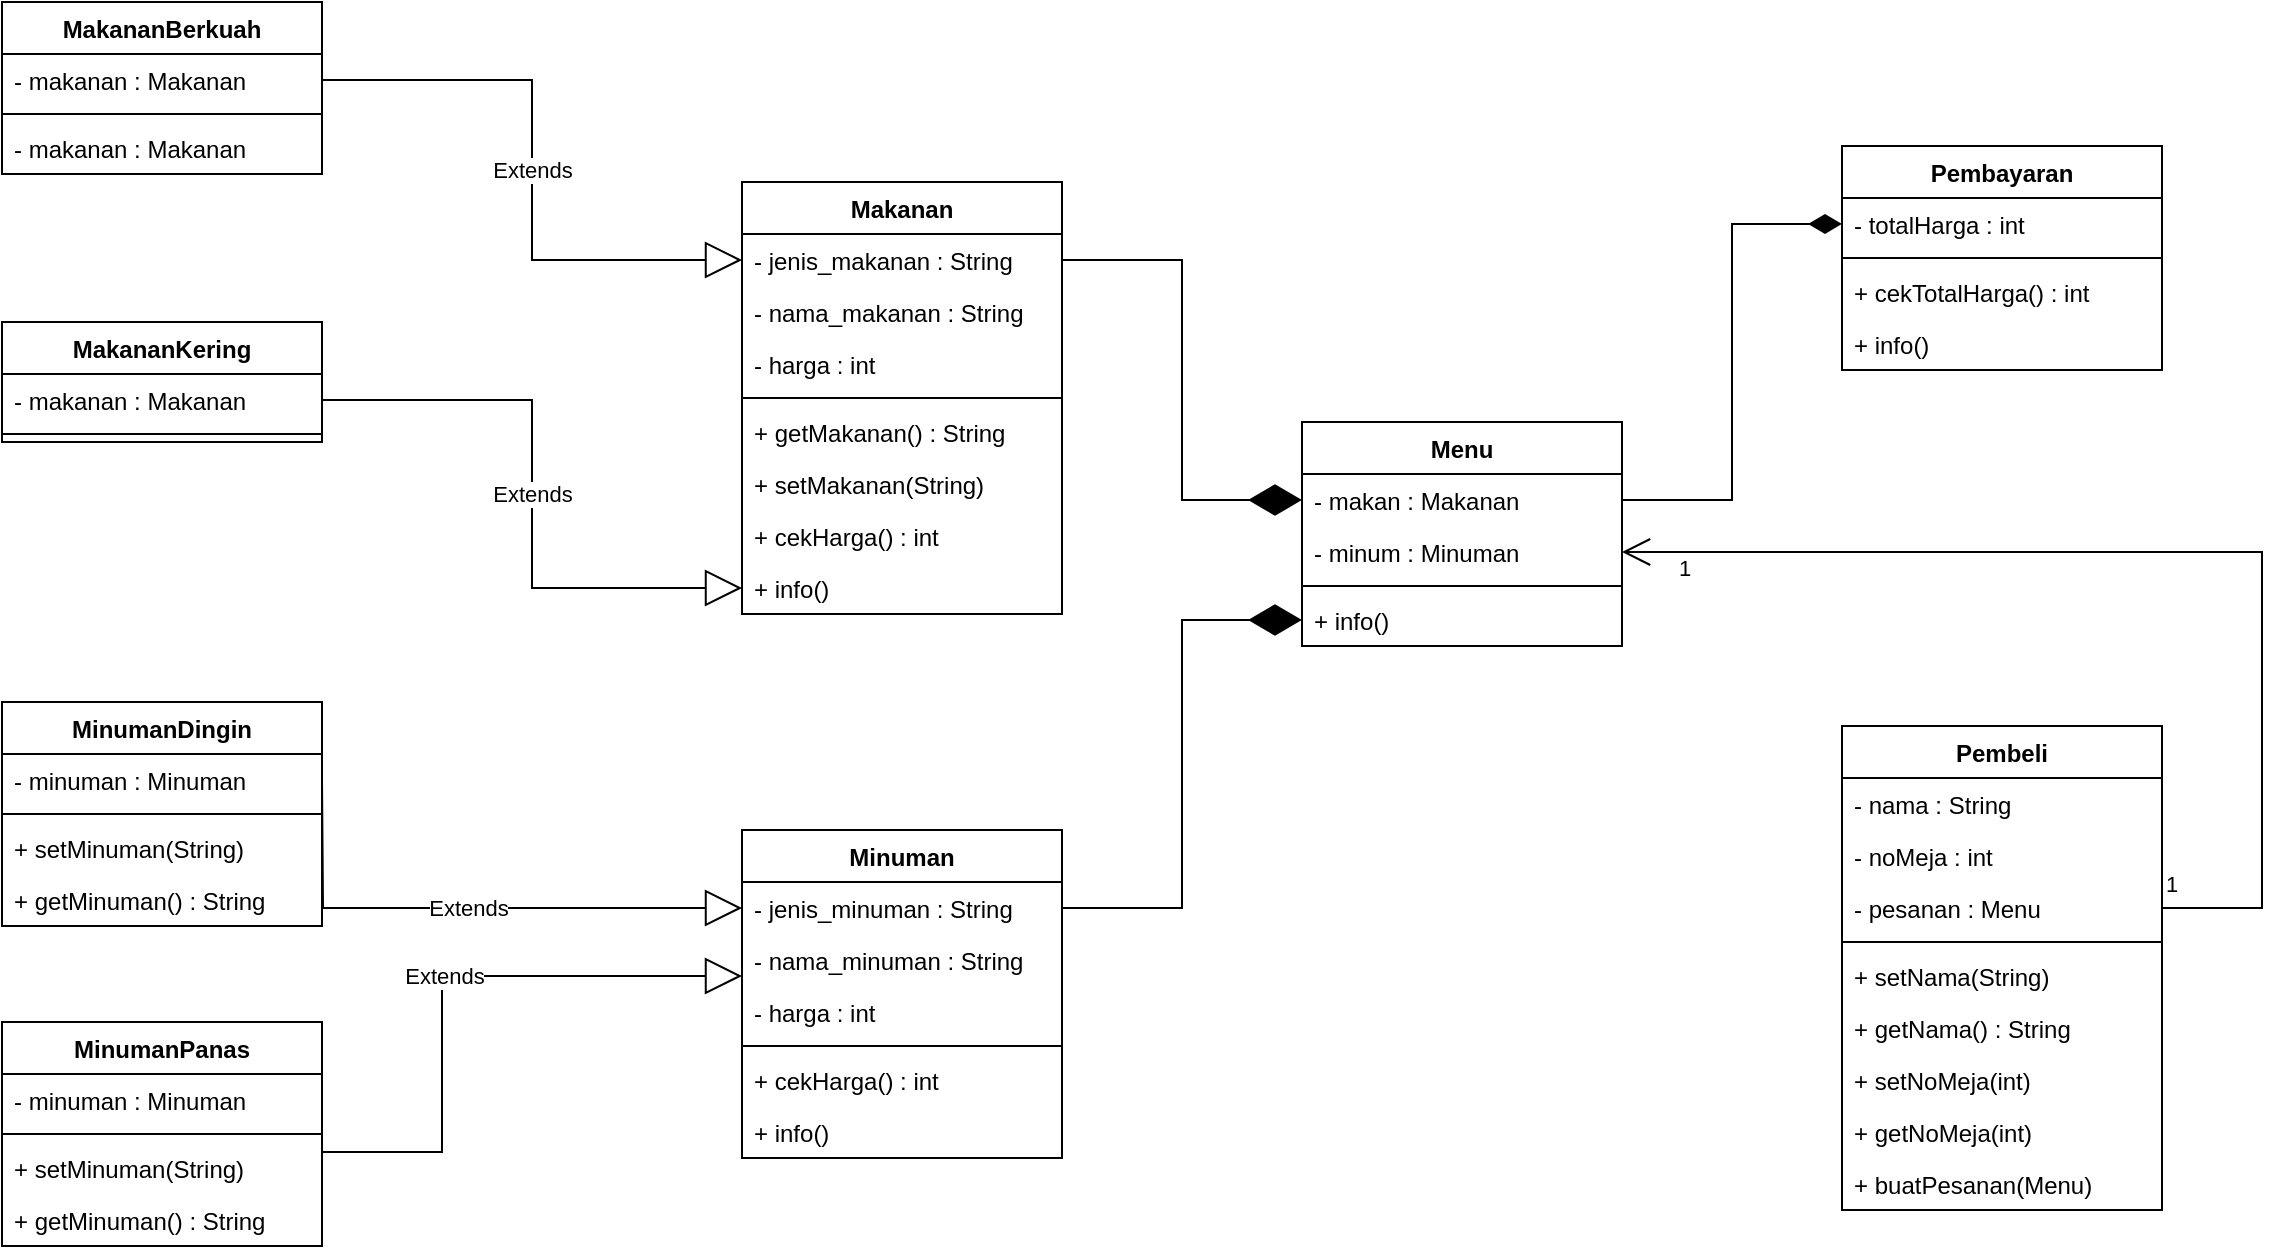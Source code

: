 <mxfile version="15.4.0" type="device" pages="3"><diagram id="_71AlFJlKRP4lIIAB3co" name="Class Diagram"><mxGraphModel dx="1022" dy="537" grid="0" gridSize="10" guides="1" tooltips="1" connect="1" arrows="1" fold="1" page="1" pageScale="1" pageWidth="850" pageHeight="1100" math="0" shadow="0"><root><mxCell id="0"/><mxCell id="1" parent="0"/><mxCell id="upsIYbAwjkDdj1vfOktV-1" value="Makanan" style="swimlane;fontStyle=1;align=center;verticalAlign=top;childLayout=stackLayout;horizontal=1;startSize=26;horizontalStack=0;resizeParent=1;resizeParentMax=0;resizeLast=0;collapsible=1;marginBottom=0;" parent="1" vertex="1"><mxGeometry x="510" y="140" width="160" height="216" as="geometry"/></mxCell><mxCell id="upsIYbAwjkDdj1vfOktV-2" value="- jenis_makanan : String" style="text;strokeColor=none;fillColor=none;align=left;verticalAlign=top;spacingLeft=4;spacingRight=4;overflow=hidden;rotatable=0;points=[[0,0.5],[1,0.5]];portConstraint=eastwest;" parent="upsIYbAwjkDdj1vfOktV-1" vertex="1"><mxGeometry y="26" width="160" height="26" as="geometry"/></mxCell><mxCell id="aRaF1qBREAH3VKhz3Lcp-6" value="- nama_makanan : String" style="text;strokeColor=none;fillColor=none;align=left;verticalAlign=top;spacingLeft=4;spacingRight=4;overflow=hidden;rotatable=0;points=[[0,0.5],[1,0.5]];portConstraint=eastwest;" parent="upsIYbAwjkDdj1vfOktV-1" vertex="1"><mxGeometry y="52" width="160" height="26" as="geometry"/></mxCell><mxCell id="aRaF1qBREAH3VKhz3Lcp-1" value="- harga : int" style="text;strokeColor=none;fillColor=none;align=left;verticalAlign=top;spacingLeft=4;spacingRight=4;overflow=hidden;rotatable=0;points=[[0,0.5],[1,0.5]];portConstraint=eastwest;" parent="upsIYbAwjkDdj1vfOktV-1" vertex="1"><mxGeometry y="78" width="160" height="26" as="geometry"/></mxCell><mxCell id="upsIYbAwjkDdj1vfOktV-3" value="" style="line;strokeWidth=1;fillColor=none;align=left;verticalAlign=middle;spacingTop=-1;spacingLeft=3;spacingRight=3;rotatable=0;labelPosition=right;points=[];portConstraint=eastwest;" parent="upsIYbAwjkDdj1vfOktV-1" vertex="1"><mxGeometry y="104" width="160" height="8" as="geometry"/></mxCell><mxCell id="G-_DrGCWCxwQudhyolMV-7" value="+ getMakanan() : String" style="text;strokeColor=none;fillColor=none;align=left;verticalAlign=top;spacingLeft=4;spacingRight=4;overflow=hidden;rotatable=0;points=[[0,0.5],[1,0.5]];portConstraint=eastwest;" parent="upsIYbAwjkDdj1vfOktV-1" vertex="1"><mxGeometry y="112" width="160" height="26" as="geometry"/></mxCell><mxCell id="G-_DrGCWCxwQudhyolMV-8" value="+ setMakanan(String) " style="text;strokeColor=none;fillColor=none;align=left;verticalAlign=top;spacingLeft=4;spacingRight=4;overflow=hidden;rotatable=0;points=[[0,0.5],[1,0.5]];portConstraint=eastwest;" parent="upsIYbAwjkDdj1vfOktV-1" vertex="1"><mxGeometry y="138" width="160" height="26" as="geometry"/></mxCell><mxCell id="aRaF1qBREAH3VKhz3Lcp-2" value="+ cekHarga() : int " style="text;strokeColor=none;fillColor=none;align=left;verticalAlign=top;spacingLeft=4;spacingRight=4;overflow=hidden;rotatable=0;points=[[0,0.5],[1,0.5]];portConstraint=eastwest;" parent="upsIYbAwjkDdj1vfOktV-1" vertex="1"><mxGeometry y="164" width="160" height="26" as="geometry"/></mxCell><mxCell id="upsIYbAwjkDdj1vfOktV-43" value="+ info()" style="text;strokeColor=none;fillColor=none;align=left;verticalAlign=top;spacingLeft=4;spacingRight=4;overflow=hidden;rotatable=0;points=[[0,0.5],[1,0.5]];portConstraint=eastwest;" parent="upsIYbAwjkDdj1vfOktV-1" vertex="1"><mxGeometry y="190" width="160" height="26" as="geometry"/></mxCell><mxCell id="upsIYbAwjkDdj1vfOktV-5" value="Minuman" style="swimlane;fontStyle=1;align=center;verticalAlign=top;childLayout=stackLayout;horizontal=1;startSize=26;horizontalStack=0;resizeParent=1;resizeParentMax=0;resizeLast=0;collapsible=1;marginBottom=0;" parent="1" vertex="1"><mxGeometry x="510" y="464" width="160" height="164" as="geometry"/></mxCell><mxCell id="upsIYbAwjkDdj1vfOktV-6" value="- jenis_minuman : String" style="text;strokeColor=none;fillColor=none;align=left;verticalAlign=top;spacingLeft=4;spacingRight=4;overflow=hidden;rotatable=0;points=[[0,0.5],[1,0.5]];portConstraint=eastwest;" parent="upsIYbAwjkDdj1vfOktV-5" vertex="1"><mxGeometry y="26" width="160" height="26" as="geometry"/></mxCell><mxCell id="aRaF1qBREAH3VKhz3Lcp-5" value="- nama_minuman : String" style="text;strokeColor=none;fillColor=none;align=left;verticalAlign=top;spacingLeft=4;spacingRight=4;overflow=hidden;rotatable=0;points=[[0,0.5],[1,0.5]];portConstraint=eastwest;" parent="upsIYbAwjkDdj1vfOktV-5" vertex="1"><mxGeometry y="52" width="160" height="26" as="geometry"/></mxCell><mxCell id="aRaF1qBREAH3VKhz3Lcp-3" value="- harga : int" style="text;strokeColor=none;fillColor=none;align=left;verticalAlign=top;spacingLeft=4;spacingRight=4;overflow=hidden;rotatable=0;points=[[0,0.5],[1,0.5]];portConstraint=eastwest;" parent="upsIYbAwjkDdj1vfOktV-5" vertex="1"><mxGeometry y="78" width="160" height="26" as="geometry"/></mxCell><mxCell id="upsIYbAwjkDdj1vfOktV-7" value="" style="line;strokeWidth=1;fillColor=none;align=left;verticalAlign=middle;spacingTop=-1;spacingLeft=3;spacingRight=3;rotatable=0;labelPosition=right;points=[];portConstraint=eastwest;" parent="upsIYbAwjkDdj1vfOktV-5" vertex="1"><mxGeometry y="104" width="160" height="8" as="geometry"/></mxCell><mxCell id="aRaF1qBREAH3VKhz3Lcp-4" value="+ cekHarga() : int " style="text;strokeColor=none;fillColor=none;align=left;verticalAlign=top;spacingLeft=4;spacingRight=4;overflow=hidden;rotatable=0;points=[[0,0.5],[1,0.5]];portConstraint=eastwest;" parent="upsIYbAwjkDdj1vfOktV-5" vertex="1"><mxGeometry y="112" width="160" height="26" as="geometry"/></mxCell><mxCell id="upsIYbAwjkDdj1vfOktV-44" value="+ info()" style="text;strokeColor=none;fillColor=none;align=left;verticalAlign=top;spacingLeft=4;spacingRight=4;overflow=hidden;rotatable=0;points=[[0,0.5],[1,0.5]];portConstraint=eastwest;" parent="upsIYbAwjkDdj1vfOktV-5" vertex="1"><mxGeometry y="138" width="160" height="26" as="geometry"/></mxCell><mxCell id="upsIYbAwjkDdj1vfOktV-9" value="Menu" style="swimlane;fontStyle=1;align=center;verticalAlign=top;childLayout=stackLayout;horizontal=1;startSize=26;horizontalStack=0;resizeParent=1;resizeParentMax=0;resizeLast=0;collapsible=1;marginBottom=0;" parent="1" vertex="1"><mxGeometry x="790" y="260" width="160" height="112" as="geometry"/></mxCell><mxCell id="upsIYbAwjkDdj1vfOktV-10" value="- makan : Makanan" style="text;strokeColor=none;fillColor=none;align=left;verticalAlign=top;spacingLeft=4;spacingRight=4;overflow=hidden;rotatable=0;points=[[0,0.5],[1,0.5]];portConstraint=eastwest;" parent="upsIYbAwjkDdj1vfOktV-9" vertex="1"><mxGeometry y="26" width="160" height="26" as="geometry"/></mxCell><mxCell id="upsIYbAwjkDdj1vfOktV-39" value="- minum : Minuman" style="text;strokeColor=none;fillColor=none;align=left;verticalAlign=top;spacingLeft=4;spacingRight=4;overflow=hidden;rotatable=0;points=[[0,0.5],[1,0.5]];portConstraint=eastwest;" parent="upsIYbAwjkDdj1vfOktV-9" vertex="1"><mxGeometry y="52" width="160" height="26" as="geometry"/></mxCell><mxCell id="upsIYbAwjkDdj1vfOktV-11" value="" style="line;strokeWidth=1;fillColor=none;align=left;verticalAlign=middle;spacingTop=-1;spacingLeft=3;spacingRight=3;rotatable=0;labelPosition=right;points=[];portConstraint=eastwest;" parent="upsIYbAwjkDdj1vfOktV-9" vertex="1"><mxGeometry y="78" width="160" height="8" as="geometry"/></mxCell><mxCell id="upsIYbAwjkDdj1vfOktV-12" value="+ info()" style="text;strokeColor=none;fillColor=none;align=left;verticalAlign=top;spacingLeft=4;spacingRight=4;overflow=hidden;rotatable=0;points=[[0,0.5],[1,0.5]];portConstraint=eastwest;" parent="upsIYbAwjkDdj1vfOktV-9" vertex="1"><mxGeometry y="86" width="160" height="26" as="geometry"/></mxCell><mxCell id="upsIYbAwjkDdj1vfOktV-13" value="MakananBerkuah" style="swimlane;fontStyle=1;align=center;verticalAlign=top;childLayout=stackLayout;horizontal=1;startSize=26;horizontalStack=0;resizeParent=1;resizeParentMax=0;resizeLast=0;collapsible=1;marginBottom=0;" parent="1" vertex="1"><mxGeometry x="140" y="50" width="160" height="86" as="geometry"/></mxCell><mxCell id="upsIYbAwjkDdj1vfOktV-14" value="- makanan : Makanan" style="text;strokeColor=none;fillColor=none;align=left;verticalAlign=top;spacingLeft=4;spacingRight=4;overflow=hidden;rotatable=0;points=[[0,0.5],[1,0.5]];portConstraint=eastwest;" parent="upsIYbAwjkDdj1vfOktV-13" vertex="1"><mxGeometry y="26" width="160" height="26" as="geometry"/></mxCell><mxCell id="upsIYbAwjkDdj1vfOktV-15" value="" style="line;strokeWidth=1;fillColor=none;align=left;verticalAlign=middle;spacingTop=-1;spacingLeft=3;spacingRight=3;rotatable=0;labelPosition=right;points=[];portConstraint=eastwest;" parent="upsIYbAwjkDdj1vfOktV-13" vertex="1"><mxGeometry y="52" width="160" height="8" as="geometry"/></mxCell><mxCell id="IVJqr6vdtJVQ4zT-HYe9-1" value="- makanan : Makanan" style="text;strokeColor=none;fillColor=none;align=left;verticalAlign=top;spacingLeft=4;spacingRight=4;overflow=hidden;rotatable=0;points=[[0,0.5],[1,0.5]];portConstraint=eastwest;" parent="upsIYbAwjkDdj1vfOktV-13" vertex="1"><mxGeometry y="60" width="160" height="26" as="geometry"/></mxCell><mxCell id="upsIYbAwjkDdj1vfOktV-21" value="MakananKering" style="swimlane;fontStyle=1;align=center;verticalAlign=top;childLayout=stackLayout;horizontal=1;startSize=26;horizontalStack=0;resizeParent=1;resizeParentMax=0;resizeLast=0;collapsible=1;marginBottom=0;" parent="1" vertex="1"><mxGeometry x="140" y="210" width="160" height="60" as="geometry"/></mxCell><mxCell id="upsIYbAwjkDdj1vfOktV-22" value="- makanan : Makanan" style="text;strokeColor=none;fillColor=none;align=left;verticalAlign=top;spacingLeft=4;spacingRight=4;overflow=hidden;rotatable=0;points=[[0,0.5],[1,0.5]];portConstraint=eastwest;" parent="upsIYbAwjkDdj1vfOktV-21" vertex="1"><mxGeometry y="26" width="160" height="26" as="geometry"/></mxCell><mxCell id="upsIYbAwjkDdj1vfOktV-23" value="" style="line;strokeWidth=1;fillColor=none;align=left;verticalAlign=middle;spacingTop=-1;spacingLeft=3;spacingRight=3;rotatable=0;labelPosition=right;points=[];portConstraint=eastwest;" parent="upsIYbAwjkDdj1vfOktV-21" vertex="1"><mxGeometry y="52" width="160" height="8" as="geometry"/></mxCell><mxCell id="upsIYbAwjkDdj1vfOktV-25" value="MinumanDingin" style="swimlane;fontStyle=1;align=center;verticalAlign=top;childLayout=stackLayout;horizontal=1;startSize=26;horizontalStack=0;resizeParent=1;resizeParentMax=0;resizeLast=0;collapsible=1;marginBottom=0;" parent="1" vertex="1"><mxGeometry x="140" y="400" width="160" height="112" as="geometry"/></mxCell><mxCell id="gAYMa_ySxlOVyUkgosoh-27" value="- minuman : Minuman" style="text;strokeColor=none;fillColor=none;align=left;verticalAlign=top;spacingLeft=4;spacingRight=4;overflow=hidden;rotatable=0;points=[[0,0.5],[1,0.5]];portConstraint=eastwest;" parent="upsIYbAwjkDdj1vfOktV-25" vertex="1"><mxGeometry y="26" width="160" height="26" as="geometry"/></mxCell><mxCell id="upsIYbAwjkDdj1vfOktV-27" value="" style="line;strokeWidth=1;fillColor=none;align=left;verticalAlign=middle;spacingTop=-1;spacingLeft=3;spacingRight=3;rotatable=0;labelPosition=right;points=[];portConstraint=eastwest;" parent="upsIYbAwjkDdj1vfOktV-25" vertex="1"><mxGeometry y="52" width="160" height="8" as="geometry"/></mxCell><mxCell id="gAYMa_ySxlOVyUkgosoh-25" value="+ setMinuman(String) " style="text;strokeColor=none;fillColor=none;align=left;verticalAlign=top;spacingLeft=4;spacingRight=4;overflow=hidden;rotatable=0;points=[[0,0.5],[1,0.5]];portConstraint=eastwest;" parent="upsIYbAwjkDdj1vfOktV-25" vertex="1"><mxGeometry y="60" width="160" height="26" as="geometry"/></mxCell><mxCell id="gAYMa_ySxlOVyUkgosoh-28" value="+ getMinuman() : String" style="text;strokeColor=none;fillColor=none;align=left;verticalAlign=top;spacingLeft=4;spacingRight=4;overflow=hidden;rotatable=0;points=[[0,0.5],[1,0.5]];portConstraint=eastwest;" parent="upsIYbAwjkDdj1vfOktV-25" vertex="1"><mxGeometry y="86" width="160" height="26" as="geometry"/></mxCell><mxCell id="upsIYbAwjkDdj1vfOktV-29" value="MinumanPanas" style="swimlane;fontStyle=1;align=center;verticalAlign=top;childLayout=stackLayout;horizontal=1;startSize=26;horizontalStack=0;resizeParent=1;resizeParentMax=0;resizeLast=0;collapsible=1;marginBottom=0;" parent="1" vertex="1"><mxGeometry x="140" y="560" width="160" height="112" as="geometry"/></mxCell><mxCell id="gAYMa_ySxlOVyUkgosoh-29" value="- minuman : Minuman" style="text;strokeColor=none;fillColor=none;align=left;verticalAlign=top;spacingLeft=4;spacingRight=4;overflow=hidden;rotatable=0;points=[[0,0.5],[1,0.5]];portConstraint=eastwest;" parent="upsIYbAwjkDdj1vfOktV-29" vertex="1"><mxGeometry y="26" width="160" height="26" as="geometry"/></mxCell><mxCell id="upsIYbAwjkDdj1vfOktV-31" value="" style="line;strokeWidth=1;fillColor=none;align=left;verticalAlign=middle;spacingTop=-1;spacingLeft=3;spacingRight=3;rotatable=0;labelPosition=right;points=[];portConstraint=eastwest;" parent="upsIYbAwjkDdj1vfOktV-29" vertex="1"><mxGeometry y="52" width="160" height="8" as="geometry"/></mxCell><mxCell id="upsIYbAwjkDdj1vfOktV-41" value="+ setMinuman(String)" style="text;strokeColor=none;fillColor=none;align=left;verticalAlign=top;spacingLeft=4;spacingRight=4;overflow=hidden;rotatable=0;points=[[0,0.5],[1,0.5]];portConstraint=eastwest;" parent="upsIYbAwjkDdj1vfOktV-29" vertex="1"><mxGeometry y="60" width="160" height="26" as="geometry"/></mxCell><mxCell id="upsIYbAwjkDdj1vfOktV-8" value="+ getMinuman() : String" style="text;strokeColor=none;fillColor=none;align=left;verticalAlign=top;spacingLeft=4;spacingRight=4;overflow=hidden;rotatable=0;points=[[0,0.5],[1,0.5]];portConstraint=eastwest;" parent="upsIYbAwjkDdj1vfOktV-29" vertex="1"><mxGeometry y="86" width="160" height="26" as="geometry"/></mxCell><mxCell id="upsIYbAwjkDdj1vfOktV-33" value="Extends" style="endArrow=block;endSize=16;endFill=0;html=1;rounded=0;edgeStyle=orthogonalEdgeStyle;exitX=1;exitY=0.5;exitDx=0;exitDy=0;entryX=0;entryY=0.5;entryDx=0;entryDy=0;" parent="1" source="upsIYbAwjkDdj1vfOktV-14" target="upsIYbAwjkDdj1vfOktV-2" edge="1"><mxGeometry width="160" relative="1" as="geometry"><mxPoint x="420" y="280" as="sourcePoint"/><mxPoint x="580" y="280" as="targetPoint"/></mxGeometry></mxCell><mxCell id="upsIYbAwjkDdj1vfOktV-34" value="Extends" style="endArrow=block;endSize=16;endFill=0;html=1;rounded=0;edgeStyle=orthogonalEdgeStyle;exitX=1;exitY=0.5;exitDx=0;exitDy=0;entryX=0;entryY=0.5;entryDx=0;entryDy=0;" parent="1" source="upsIYbAwjkDdj1vfOktV-22" target="upsIYbAwjkDdj1vfOktV-43" edge="1"><mxGeometry width="160" relative="1" as="geometry"><mxPoint x="420" y="280" as="sourcePoint"/><mxPoint x="480" y="260" as="targetPoint"/></mxGeometry></mxCell><mxCell id="upsIYbAwjkDdj1vfOktV-35" value="Extends" style="endArrow=block;endSize=16;endFill=0;html=1;rounded=0;edgeStyle=orthogonalEdgeStyle;exitX=1;exitY=0.5;exitDx=0;exitDy=0;entryX=0;entryY=0.5;entryDx=0;entryDy=0;" parent="1" target="upsIYbAwjkDdj1vfOktV-6" edge="1"><mxGeometry width="160" relative="1" as="geometry"><mxPoint x="300" y="439" as="sourcePoint"/><mxPoint x="580" y="480" as="targetPoint"/></mxGeometry></mxCell><mxCell id="upsIYbAwjkDdj1vfOktV-37" value="" style="endArrow=diamondThin;endFill=1;endSize=24;html=1;rounded=0;edgeStyle=orthogonalEdgeStyle;exitX=1;exitY=0.5;exitDx=0;exitDy=0;entryX=0;entryY=0.5;entryDx=0;entryDy=0;" parent="1" source="upsIYbAwjkDdj1vfOktV-2" target="upsIYbAwjkDdj1vfOktV-10" edge="1"><mxGeometry width="160" relative="1" as="geometry"><mxPoint x="420" y="380" as="sourcePoint"/><mxPoint x="580" y="380" as="targetPoint"/></mxGeometry></mxCell><mxCell id="upsIYbAwjkDdj1vfOktV-38" value="" style="endArrow=diamondThin;endFill=1;endSize=24;html=1;rounded=0;edgeStyle=orthogonalEdgeStyle;exitX=1;exitY=0.5;exitDx=0;exitDy=0;entryX=0;entryY=0.5;entryDx=0;entryDy=0;" parent="1" source="upsIYbAwjkDdj1vfOktV-6" target="upsIYbAwjkDdj1vfOktV-12" edge="1"><mxGeometry width="160" relative="1" as="geometry"><mxPoint x="420" y="380" as="sourcePoint"/><mxPoint x="580" y="380" as="targetPoint"/></mxGeometry></mxCell><mxCell id="gAYMa_ySxlOVyUkgosoh-1" value="Pembeli" style="swimlane;fontStyle=1;align=center;verticalAlign=top;childLayout=stackLayout;horizontal=1;startSize=26;horizontalStack=0;resizeParent=1;resizeParentMax=0;resizeLast=0;collapsible=1;marginBottom=0;" parent="1" vertex="1"><mxGeometry x="1060" y="412" width="160" height="242" as="geometry"/></mxCell><mxCell id="gAYMa_ySxlOVyUkgosoh-2" value="- nama : String" style="text;strokeColor=none;fillColor=none;align=left;verticalAlign=top;spacingLeft=4;spacingRight=4;overflow=hidden;rotatable=0;points=[[0,0.5],[1,0.5]];portConstraint=eastwest;" parent="gAYMa_ySxlOVyUkgosoh-1" vertex="1"><mxGeometry y="26" width="160" height="26" as="geometry"/></mxCell><mxCell id="gAYMa_ySxlOVyUkgosoh-10" value="- noMeja : int" style="text;strokeColor=none;fillColor=none;align=left;verticalAlign=top;spacingLeft=4;spacingRight=4;overflow=hidden;rotatable=0;points=[[0,0.5],[1,0.5]];portConstraint=eastwest;" parent="gAYMa_ySxlOVyUkgosoh-1" vertex="1"><mxGeometry y="52" width="160" height="26" as="geometry"/></mxCell><mxCell id="gAYMa_ySxlOVyUkgosoh-11" value="- pesanan : Menu" style="text;strokeColor=none;fillColor=none;align=left;verticalAlign=top;spacingLeft=4;spacingRight=4;overflow=hidden;rotatable=0;points=[[0,0.5],[1,0.5]];portConstraint=eastwest;" parent="gAYMa_ySxlOVyUkgosoh-1" vertex="1"><mxGeometry y="78" width="160" height="26" as="geometry"/></mxCell><mxCell id="gAYMa_ySxlOVyUkgosoh-3" value="" style="line;strokeWidth=1;fillColor=none;align=left;verticalAlign=middle;spacingTop=-1;spacingLeft=3;spacingRight=3;rotatable=0;labelPosition=right;points=[];portConstraint=eastwest;" parent="gAYMa_ySxlOVyUkgosoh-1" vertex="1"><mxGeometry y="104" width="160" height="8" as="geometry"/></mxCell><mxCell id="gAYMa_ySxlOVyUkgosoh-4" value="+ setNama(String)" style="text;strokeColor=none;fillColor=none;align=left;verticalAlign=top;spacingLeft=4;spacingRight=4;overflow=hidden;rotatable=0;points=[[0,0.5],[1,0.5]];portConstraint=eastwest;" parent="gAYMa_ySxlOVyUkgosoh-1" vertex="1"><mxGeometry y="112" width="160" height="26" as="geometry"/></mxCell><mxCell id="gAYMa_ySxlOVyUkgosoh-5" value="+ getNama() : String" style="text;strokeColor=none;fillColor=none;align=left;verticalAlign=top;spacingLeft=4;spacingRight=4;overflow=hidden;rotatable=0;points=[[0,0.5],[1,0.5]];portConstraint=eastwest;" parent="gAYMa_ySxlOVyUkgosoh-1" vertex="1"><mxGeometry y="138" width="160" height="26" as="geometry"/></mxCell><mxCell id="gAYMa_ySxlOVyUkgosoh-6" value="+ setNoMeja(int)&#10; " style="text;strokeColor=none;fillColor=none;align=left;verticalAlign=top;spacingLeft=4;spacingRight=4;overflow=hidden;rotatable=0;points=[[0,0.5],[1,0.5]];portConstraint=eastwest;" parent="gAYMa_ySxlOVyUkgosoh-1" vertex="1"><mxGeometry y="164" width="160" height="26" as="geometry"/></mxCell><mxCell id="gAYMa_ySxlOVyUkgosoh-7" value="+ getNoMeja(int)&#10; " style="text;strokeColor=none;fillColor=none;align=left;verticalAlign=top;spacingLeft=4;spacingRight=4;overflow=hidden;rotatable=0;points=[[0,0.5],[1,0.5]];portConstraint=eastwest;" parent="gAYMa_ySxlOVyUkgosoh-1" vertex="1"><mxGeometry y="190" width="160" height="26" as="geometry"/></mxCell><mxCell id="gAYMa_ySxlOVyUkgosoh-17" value="+ buatPesanan(Menu) " style="text;strokeColor=none;fillColor=none;align=left;verticalAlign=top;spacingLeft=4;spacingRight=4;overflow=hidden;rotatable=0;points=[[0,0.5],[1,0.5]];portConstraint=eastwest;" parent="gAYMa_ySxlOVyUkgosoh-1" vertex="1"><mxGeometry y="216" width="160" height="26" as="geometry"/></mxCell><mxCell id="gAYMa_ySxlOVyUkgosoh-12" value="Pembayaran" style="swimlane;fontStyle=1;align=center;verticalAlign=top;childLayout=stackLayout;horizontal=1;startSize=26;horizontalStack=0;resizeParent=1;resizeParentMax=0;resizeLast=0;collapsible=1;marginBottom=0;" parent="1" vertex="1"><mxGeometry x="1060" y="122" width="160" height="112" as="geometry"/></mxCell><mxCell id="gAYMa_ySxlOVyUkgosoh-14" value="- totalHarga : int" style="text;strokeColor=none;fillColor=none;align=left;verticalAlign=top;spacingLeft=4;spacingRight=4;overflow=hidden;rotatable=0;points=[[0,0.5],[1,0.5]];portConstraint=eastwest;" parent="gAYMa_ySxlOVyUkgosoh-12" vertex="1"><mxGeometry y="26" width="160" height="26" as="geometry"/></mxCell><mxCell id="gAYMa_ySxlOVyUkgosoh-15" value="" style="line;strokeWidth=1;fillColor=none;align=left;verticalAlign=middle;spacingTop=-1;spacingLeft=3;spacingRight=3;rotatable=0;labelPosition=right;points=[];portConstraint=eastwest;" parent="gAYMa_ySxlOVyUkgosoh-12" vertex="1"><mxGeometry y="52" width="160" height="8" as="geometry"/></mxCell><mxCell id="gAYMa_ySxlOVyUkgosoh-18" value="+ cekTotalHarga() : int " style="text;strokeColor=none;fillColor=none;align=left;verticalAlign=top;spacingLeft=4;spacingRight=4;overflow=hidden;rotatable=0;points=[[0,0.5],[1,0.5]];portConstraint=eastwest;" parent="gAYMa_ySxlOVyUkgosoh-12" vertex="1"><mxGeometry y="60" width="160" height="26" as="geometry"/></mxCell><mxCell id="gAYMa_ySxlOVyUkgosoh-20" value="+ info()" style="text;strokeColor=none;fillColor=none;align=left;verticalAlign=top;spacingLeft=4;spacingRight=4;overflow=hidden;rotatable=0;points=[[0,0.5],[1,0.5]];portConstraint=eastwest;" parent="gAYMa_ySxlOVyUkgosoh-12" vertex="1"><mxGeometry y="86" width="160" height="26" as="geometry"/></mxCell><mxCell id="gAYMa_ySxlOVyUkgosoh-21" value="1" style="endArrow=open;html=1;endSize=12;startArrow=none;startSize=14;startFill=0;edgeStyle=orthogonalEdgeStyle;align=left;verticalAlign=bottom;rounded=0;exitX=1;exitY=0.5;exitDx=0;exitDy=0;entryX=1;entryY=0.5;entryDx=0;entryDy=0;strokeWidth=1;" parent="1" source="gAYMa_ySxlOVyUkgosoh-11" target="upsIYbAwjkDdj1vfOktV-39" edge="1"><mxGeometry x="-1" y="3" relative="1" as="geometry"><mxPoint x="950" y="390" as="sourcePoint"/><mxPoint x="1110" y="390" as="targetPoint"/><Array as="points"><mxPoint x="1270" y="503"/><mxPoint x="1270" y="325"/></Array></mxGeometry></mxCell><mxCell id="gAYMa_ySxlOVyUkgosoh-30" value="1" style="edgeLabel;html=1;align=center;verticalAlign=middle;resizable=0;points=[];" parent="gAYMa_ySxlOVyUkgosoh-21" vertex="1" connectable="0"><mxGeometry x="0.918" y="2" relative="1" as="geometry"><mxPoint x="8" y="6" as="offset"/></mxGeometry></mxCell><mxCell id="gAYMa_ySxlOVyUkgosoh-22" value="" style="endArrow=none;html=1;endSize=12;startArrow=diamondThin;startSize=14;startFill=1;edgeStyle=orthogonalEdgeStyle;align=left;verticalAlign=bottom;rounded=0;exitX=0;exitY=0.5;exitDx=0;exitDy=0;entryX=1;entryY=0.5;entryDx=0;entryDy=0;endFill=0;" parent="1" source="gAYMa_ySxlOVyUkgosoh-14" target="upsIYbAwjkDdj1vfOktV-10" edge="1"><mxGeometry x="-1" y="3" relative="1" as="geometry"><mxPoint x="890" y="270" as="sourcePoint"/><mxPoint x="1050" y="270" as="targetPoint"/></mxGeometry></mxCell><mxCell id="upsIYbAwjkDdj1vfOktV-36" value="Extends" style="endArrow=block;endSize=16;endFill=0;html=1;rounded=0;edgeStyle=orthogonalEdgeStyle;exitX=1;exitY=0.5;exitDx=0;exitDy=0;" parent="1" edge="1"><mxGeometry width="160" relative="1" as="geometry"><mxPoint x="300" y="625.0" as="sourcePoint"/><mxPoint x="510" y="537" as="targetPoint"/><Array as="points"><mxPoint x="360" y="625"/><mxPoint x="360" y="537"/><mxPoint x="510" y="537"/></Array></mxGeometry></mxCell></root></mxGraphModel></diagram><diagram id="_-CnYEm59Wb_UdsajymW" name="Use Case Diagram"><mxGraphModel dx="1022" dy="537" grid="0" gridSize="10" guides="1" tooltips="1" connect="1" arrows="1" fold="1" page="1" pageScale="1" pageWidth="850" pageHeight="1100" math="0" shadow="0"><root><mxCell id="HVb5nBg1QT0AGFlH7ovh-0"/><mxCell id="HVb5nBg1QT0AGFlH7ovh-1" parent="HVb5nBg1QT0AGFlH7ovh-0"/><mxCell id="HVb5nBg1QT0AGFlH7ovh-2" value="Customer" style="shape=umlActor;verticalLabelPosition=bottom;verticalAlign=top;html=1;outlineConnect=0;" parent="HVb5nBg1QT0AGFlH7ovh-1" vertex="1"><mxGeometry x="730" y="265" width="30" height="60" as="geometry"/></mxCell><mxCell id="HVb5nBg1QT0AGFlH7ovh-3" value="" style="whiteSpace=wrap;html=1;aspect=fixed;" parent="HVb5nBg1QT0AGFlH7ovh-1" vertex="1"><mxGeometry x="190" y="50" width="480" height="480" as="geometry"/></mxCell><mxCell id="HVb5nBg1QT0AGFlH7ovh-4" value="Menu" style="ellipse;whiteSpace=wrap;html=1;" parent="HVb5nBg1QT0AGFlH7ovh-1" vertex="1"><mxGeometry x="580" y="270" width="60" height="40" as="geometry"/></mxCell><mxCell id="P4EixNQL5qZi1utbOmV1-0" value="" style="endArrow=none;html=1;rounded=0;strokeWidth=1;exitX=0.5;exitY=0.5;exitDx=0;exitDy=0;exitPerimeter=0;entryX=0;entryY=0.5;entryDx=0;entryDy=0;" parent="HVb5nBg1QT0AGFlH7ovh-1" source="m1K81UaOtl8TOJzDWKf1-0" target="m1K81UaOtl8TOJzDWKf1-9" edge="1"><mxGeometry relative="1" as="geometry"><mxPoint x="160" y="290" as="sourcePoint"/><mxPoint x="260" y="290" as="targetPoint"/></mxGeometry></mxCell><mxCell id="P4EixNQL5qZi1utbOmV1-5" value="&amp;lt;&amp;lt;include&amp;gt;&amp;gt;" style="text;html=1;strokeColor=none;fillColor=none;align=center;verticalAlign=middle;whiteSpace=wrap;rounded=0;rotation=0;" parent="HVb5nBg1QT0AGFlH7ovh-1" vertex="1"><mxGeometry x="496" y="260" width="60" height="30" as="geometry"/></mxCell><mxCell id="lsWUNw1wwDJIkrnuMiE4-2" value="&amp;nbsp;Makanan" style="ellipse;whiteSpace=wrap;html=1;" parent="HVb5nBg1QT0AGFlH7ovh-1" vertex="1"><mxGeometry x="350" y="140" width="65" height="50" as="geometry"/></mxCell><mxCell id="lsWUNw1wwDJIkrnuMiE4-3" value="&amp;lt;&amp;lt;extend&amp;gt;&amp;gt;" style="text;html=1;strokeColor=none;fillColor=none;align=center;verticalAlign=middle;whiteSpace=wrap;rounded=0;rotation=45;" parent="HVb5nBg1QT0AGFlH7ovh-1" vertex="1"><mxGeometry x="365" y="210" width="60" height="30" as="geometry"/></mxCell><mxCell id="FwXWHKiSgk8h_gSYtCm1-0" value="Minuman" style="ellipse;whiteSpace=wrap;html=1;" parent="HVb5nBg1QT0AGFlH7ovh-1" vertex="1"><mxGeometry x="480" y="140" width="70" height="50" as="geometry"/></mxCell><mxCell id="FwXWHKiSgk8h_gSYtCm1-2" value="" style="endArrow=none;endFill=0;endSize=12;html=1;rounded=0;strokeWidth=1;exitX=1;exitY=0.5;exitDx=0;exitDy=0;entryX=0;entryY=0.5;entryDx=0;entryDy=0;dashed=1;startArrow=classic;startFill=1;" parent="HVb5nBg1QT0AGFlH7ovh-1" source="FwXWHKiSgk8h_gSYtCm1-5" target="HVb5nBg1QT0AGFlH7ovh-4" edge="1"><mxGeometry width="160" relative="1" as="geometry"><mxPoint x="380" y="250" as="sourcePoint"/><mxPoint x="540" y="250" as="targetPoint"/></mxGeometry></mxCell><mxCell id="FwXWHKiSgk8h_gSYtCm1-3" value="" style="endArrow=classic;endFill=1;endSize=9;html=1;rounded=0;strokeWidth=1;exitX=0.5;exitY=1;exitDx=0;exitDy=0;dashed=1;entryX=0.5;entryY=0;entryDx=0;entryDy=0;" parent="HVb5nBg1QT0AGFlH7ovh-1" source="FwXWHKiSgk8h_gSYtCm1-0" target="FwXWHKiSgk8h_gSYtCm1-5" edge="1"><mxGeometry width="160" relative="1" as="geometry"><mxPoint x="475" y="265.0" as="sourcePoint"/><mxPoint x="590" y="300" as="targetPoint"/></mxGeometry></mxCell><mxCell id="FwXWHKiSgk8h_gSYtCm1-4" value="&lt;b style=&quot;font-size: 18px;&quot;&gt;Sistem Restaurant&lt;/b&gt;" style="text;html=1;strokeColor=none;fillColor=none;align=center;verticalAlign=middle;whiteSpace=wrap;rounded=0;rotation=0;fontSize=18;" parent="HVb5nBg1QT0AGFlH7ovh-1" vertex="1"><mxGeometry x="354" y="70" width="180" height="30" as="geometry"/></mxCell><mxCell id="FwXWHKiSgk8h_gSYtCm1-5" value="Order" style="ellipse;whiteSpace=wrap;html=1;" parent="HVb5nBg1QT0AGFlH7ovh-1" vertex="1"><mxGeometry x="390" y="250" width="70" height="50" as="geometry"/></mxCell><mxCell id="m1K81UaOtl8TOJzDWKf1-0" value="Cashier" style="shape=umlActor;verticalLabelPosition=bottom;verticalAlign=top;html=1;outlineConnect=0;" parent="HVb5nBg1QT0AGFlH7ovh-1" vertex="1"><mxGeometry x="110" y="290" width="30" height="60" as="geometry"/></mxCell><mxCell id="m1K81UaOtl8TOJzDWKf1-7" value="" style="endArrow=classic;endFill=1;endSize=9;html=1;rounded=0;strokeWidth=1;exitX=0.5;exitY=1;exitDx=0;exitDy=0;dashed=1;entryX=0.5;entryY=0;entryDx=0;entryDy=0;" parent="HVb5nBg1QT0AGFlH7ovh-1" source="lsWUNw1wwDJIkrnuMiE4-2" target="FwXWHKiSgk8h_gSYtCm1-5" edge="1"><mxGeometry width="160" relative="1" as="geometry"><mxPoint x="505" y="230.0" as="sourcePoint"/><mxPoint x="455" y="275" as="targetPoint"/></mxGeometry></mxCell><mxCell id="m1K81UaOtl8TOJzDWKf1-8" value="&amp;lt;&amp;lt;extend&amp;gt;&amp;gt;" style="text;html=1;strokeColor=none;fillColor=none;align=center;verticalAlign=middle;whiteSpace=wrap;rounded=0;rotation=-45;" parent="HVb5nBg1QT0AGFlH7ovh-1" vertex="1"><mxGeometry x="474" y="211" width="60" height="30" as="geometry"/></mxCell><mxCell id="m1K81UaOtl8TOJzDWKf1-9" value="Pembayaran" style="ellipse;whiteSpace=wrap;html=1;" parent="HVb5nBg1QT0AGFlH7ovh-1" vertex="1"><mxGeometry x="394" y="355" width="80" height="50" as="geometry"/></mxCell><mxCell id="m1K81UaOtl8TOJzDWKf1-11" value="" style="endArrow=none;endSize=16;endFill=0;html=1;rounded=0;strokeWidth=1;exitX=1;exitY=0.5;exitDx=0;exitDy=0;entryX=0.5;entryY=0.5;entryDx=0;entryDy=0;entryPerimeter=0;" parent="HVb5nBg1QT0AGFlH7ovh-1" source="m1K81UaOtl8TOJzDWKf1-9" target="HVb5nBg1QT0AGFlH7ovh-2" edge="1"><mxGeometry width="160" relative="1" as="geometry"><mxPoint x="380" y="380" as="sourcePoint"/><mxPoint x="540" y="380" as="targetPoint"/></mxGeometry></mxCell><mxCell id="m1K81UaOtl8TOJzDWKf1-12" value="" style="endArrow=none;endSize=16;endFill=0;html=1;rounded=0;strokeWidth=1;exitX=1;exitY=0.5;exitDx=0;exitDy=0;entryX=0.5;entryY=0.5;entryDx=0;entryDy=0;entryPerimeter=0;" parent="HVb5nBg1QT0AGFlH7ovh-1" source="HVb5nBg1QT0AGFlH7ovh-4" target="HVb5nBg1QT0AGFlH7ovh-2" edge="1"><mxGeometry width="160" relative="1" as="geometry"><mxPoint x="484.0" y="390" as="sourcePoint"/><mxPoint x="720" y="320" as="targetPoint"/></mxGeometry></mxCell><mxCell id="m1K81UaOtl8TOJzDWKf1-13" value="Waiter" style="shape=umlActor;verticalLabelPosition=bottom;verticalAlign=top;html=1;outlineConnect=0;" parent="HVb5nBg1QT0AGFlH7ovh-1" vertex="1"><mxGeometry x="110" y="150" width="30" height="60" as="geometry"/></mxCell><mxCell id="m1K81UaOtl8TOJzDWKf1-15" value="" style="endArrow=none;html=1;rounded=0;strokeWidth=1;exitX=0.5;exitY=0.5;exitDx=0;exitDy=0;exitPerimeter=0;entryX=0;entryY=0.5;entryDx=0;entryDy=0;" parent="HVb5nBg1QT0AGFlH7ovh-1" source="m1K81UaOtl8TOJzDWKf1-13" target="FwXWHKiSgk8h_gSYtCm1-5" edge="1"><mxGeometry relative="1" as="geometry"><mxPoint x="135" y="330" as="sourcePoint"/><mxPoint x="404.0" y="390" as="targetPoint"/></mxGeometry></mxCell><mxCell id="m1K81UaOtl8TOJzDWKf1-16" value="" style="endArrow=none;html=1;rounded=0;strokeWidth=1;entryX=0;entryY=0;entryDx=0;entryDy=0;exitX=0.5;exitY=0.5;exitDx=0;exitDy=0;exitPerimeter=0;" parent="HVb5nBg1QT0AGFlH7ovh-1" source="m1K81UaOtl8TOJzDWKf1-13" target="m1K81UaOtl8TOJzDWKf1-9" edge="1"><mxGeometry relative="1" as="geometry"><mxPoint x="150" y="200" as="sourcePoint"/><mxPoint x="400" y="285" as="targetPoint"/></mxGeometry></mxCell></root></mxGraphModel></diagram><diagram id="goAv-ArgIjxTXW-UAW7l" name="Class Diagram (Revisi)"><mxGraphModel dx="1202" dy="632" grid="0" gridSize="10" guides="1" tooltips="1" connect="1" arrows="1" fold="1" page="1" pageScale="1" pageWidth="850" pageHeight="1100" math="0" shadow="0"><root><mxCell id="j08J9MUTpsloKV2g51Jv-0"/><mxCell id="j08J9MUTpsloKV2g51Jv-1" parent="j08J9MUTpsloKV2g51Jv-0"/><mxCell id="V7AvQHyKJrOAdE1s7JY2-0" value="Makanan" style="swimlane;fontStyle=1;align=center;verticalAlign=top;childLayout=stackLayout;horizontal=1;startSize=26;horizontalStack=0;resizeParent=1;resizeParentMax=0;resizeLast=0;collapsible=1;marginBottom=0;" parent="j08J9MUTpsloKV2g51Jv-1" vertex="1"><mxGeometry x="510" y="140" width="173" height="138" as="geometry"/></mxCell><mxCell id="V7AvQHyKJrOAdE1s7JY2-1" value="- jenis_makanan : String" style="text;strokeColor=none;fillColor=none;align=left;verticalAlign=top;spacingLeft=4;spacingRight=4;overflow=hidden;rotatable=0;points=[[0,0.5],[1,0.5]];portConstraint=eastwest;" parent="V7AvQHyKJrOAdE1s7JY2-0" vertex="1"><mxGeometry y="26" width="173" height="26" as="geometry"/></mxCell><mxCell id="V7AvQHyKJrOAdE1s7JY2-4" value="" style="line;strokeWidth=1;fillColor=none;align=left;verticalAlign=middle;spacingTop=-1;spacingLeft=3;spacingRight=3;rotatable=0;labelPosition=right;points=[];portConstraint=eastwest;" parent="V7AvQHyKJrOAdE1s7JY2-0" vertex="1"><mxGeometry y="52" width="173" height="8" as="geometry"/></mxCell><mxCell id="V7AvQHyKJrOAdE1s7JY2-5" value="+ getJenisMakanan() : String" style="text;strokeColor=none;fillColor=none;align=left;verticalAlign=top;spacingLeft=4;spacingRight=4;overflow=hidden;rotatable=0;points=[[0,0.5],[1,0.5]];portConstraint=eastwest;" parent="V7AvQHyKJrOAdE1s7JY2-0" vertex="1"><mxGeometry y="60" width="173" height="26" as="geometry"/></mxCell><mxCell id="V7AvQHyKJrOAdE1s7JY2-6" value="+ setJenisMakanan(String) " style="text;strokeColor=none;fillColor=none;align=left;verticalAlign=top;spacingLeft=4;spacingRight=4;overflow=hidden;rotatable=0;points=[[0,0.5],[1,0.5]];portConstraint=eastwest;" parent="V7AvQHyKJrOAdE1s7JY2-0" vertex="1"><mxGeometry y="86" width="173" height="26" as="geometry"/></mxCell><mxCell id="V7AvQHyKJrOAdE1s7JY2-8" value="+ info()" style="text;strokeColor=none;fillColor=none;align=left;verticalAlign=top;spacingLeft=4;spacingRight=4;overflow=hidden;rotatable=0;points=[[0,0.5],[1,0.5]];portConstraint=eastwest;" parent="V7AvQHyKJrOAdE1s7JY2-0" vertex="1"><mxGeometry y="112" width="173" height="26" as="geometry"/></mxCell><mxCell id="V7AvQHyKJrOAdE1s7JY2-9" value="Minuman" style="swimlane;fontStyle=1;align=center;verticalAlign=top;childLayout=stackLayout;horizontal=1;startSize=26;horizontalStack=0;resizeParent=1;resizeParentMax=0;resizeLast=0;collapsible=1;marginBottom=0;" parent="j08J9MUTpsloKV2g51Jv-1" vertex="1"><mxGeometry x="510" y="464" width="160" height="138" as="geometry"/></mxCell><mxCell id="V7AvQHyKJrOAdE1s7JY2-10" value="- jenis_minuman : String" style="text;strokeColor=none;fillColor=none;align=left;verticalAlign=top;spacingLeft=4;spacingRight=4;overflow=hidden;rotatable=0;points=[[0,0.5],[1,0.5]];portConstraint=eastwest;" parent="V7AvQHyKJrOAdE1s7JY2-9" vertex="1"><mxGeometry y="26" width="160" height="26" as="geometry"/></mxCell><mxCell id="V7AvQHyKJrOAdE1s7JY2-13" value="" style="line;strokeWidth=1;fillColor=none;align=left;verticalAlign=middle;spacingTop=-1;spacingLeft=3;spacingRight=3;rotatable=0;labelPosition=right;points=[];portConstraint=eastwest;" parent="V7AvQHyKJrOAdE1s7JY2-9" vertex="1"><mxGeometry y="52" width="160" height="8" as="geometry"/></mxCell><mxCell id="V7AvQHyKJrOAdE1s7JY2-50" value="+ setJenisMinuman(String) " style="text;strokeColor=none;fillColor=none;align=left;verticalAlign=top;spacingLeft=4;spacingRight=4;overflow=hidden;rotatable=0;points=[[0,0.5],[1,0.5]];portConstraint=eastwest;" parent="V7AvQHyKJrOAdE1s7JY2-9" vertex="1"><mxGeometry y="60" width="160" height="26" as="geometry"/></mxCell><mxCell id="V7AvQHyKJrOAdE1s7JY2-51" value="+ getJenisMinuman(String) " style="text;strokeColor=none;fillColor=none;align=left;verticalAlign=top;spacingLeft=4;spacingRight=4;overflow=hidden;rotatable=0;points=[[0,0.5],[1,0.5]];portConstraint=eastwest;" parent="V7AvQHyKJrOAdE1s7JY2-9" vertex="1"><mxGeometry y="86" width="160" height="26" as="geometry"/></mxCell><mxCell id="V7AvQHyKJrOAdE1s7JY2-15" value="+ info()" style="text;strokeColor=none;fillColor=none;align=left;verticalAlign=top;spacingLeft=4;spacingRight=4;overflow=hidden;rotatable=0;points=[[0,0.5],[1,0.5]];portConstraint=eastwest;" parent="V7AvQHyKJrOAdE1s7JY2-9" vertex="1"><mxGeometry y="112" width="160" height="26" as="geometry"/></mxCell><mxCell id="V7AvQHyKJrOAdE1s7JY2-16" value="Menu" style="swimlane;fontStyle=1;align=center;verticalAlign=top;childLayout=stackLayout;horizontal=1;startSize=26;horizontalStack=0;resizeParent=1;resizeParentMax=0;resizeLast=0;collapsible=1;marginBottom=0;" parent="j08J9MUTpsloKV2g51Jv-1" vertex="1"><mxGeometry x="790" y="260" width="160" height="190" as="geometry"/></mxCell><mxCell id="V7AvQHyKJrOAdE1s7JY2-17" value="- nama : String" style="text;strokeColor=none;fillColor=none;align=left;verticalAlign=top;spacingLeft=4;spacingRight=4;overflow=hidden;rotatable=0;points=[[0,0.5],[1,0.5]];portConstraint=eastwest;" parent="V7AvQHyKJrOAdE1s7JY2-16" vertex="1"><mxGeometry y="26" width="160" height="26" as="geometry"/></mxCell><mxCell id="V7AvQHyKJrOAdE1s7JY2-49" value="- harga : int" style="text;strokeColor=none;fillColor=none;align=left;verticalAlign=top;spacingLeft=4;spacingRight=4;overflow=hidden;rotatable=0;points=[[0,0.5],[1,0.5]];portConstraint=eastwest;" parent="V7AvQHyKJrOAdE1s7JY2-16" vertex="1"><mxGeometry y="52" width="160" height="26" as="geometry"/></mxCell><mxCell id="V7AvQHyKJrOAdE1s7JY2-19" value="" style="line;strokeWidth=1;fillColor=none;align=left;verticalAlign=middle;spacingTop=-1;spacingLeft=3;spacingRight=3;rotatable=0;labelPosition=right;points=[];portConstraint=eastwest;" parent="V7AvQHyKJrOAdE1s7JY2-16" vertex="1"><mxGeometry y="78" width="160" height="8" as="geometry"/></mxCell><mxCell id="V7AvQHyKJrOAdE1s7JY2-47" value="+ getNama()" style="text;strokeColor=none;fillColor=none;align=left;verticalAlign=top;spacingLeft=4;spacingRight=4;overflow=hidden;rotatable=0;points=[[0,0.5],[1,0.5]];portConstraint=eastwest;" parent="V7AvQHyKJrOAdE1s7JY2-16" vertex="1"><mxGeometry y="86" width="160" height="26" as="geometry"/></mxCell><mxCell id="V7AvQHyKJrOAdE1s7JY2-48" value="+ setNama()" style="text;strokeColor=none;fillColor=none;align=left;verticalAlign=top;spacingLeft=4;spacingRight=4;overflow=hidden;rotatable=0;points=[[0,0.5],[1,0.5]];portConstraint=eastwest;" parent="V7AvQHyKJrOAdE1s7JY2-16" vertex="1"><mxGeometry y="112" width="160" height="26" as="geometry"/></mxCell><mxCell id="V7AvQHyKJrOAdE1s7JY2-20" value="+ cekHarga() : int" style="text;strokeColor=none;fillColor=none;align=left;verticalAlign=top;spacingLeft=4;spacingRight=4;overflow=hidden;rotatable=0;points=[[0,0.5],[1,0.5]];portConstraint=eastwest;" parent="V7AvQHyKJrOAdE1s7JY2-16" vertex="1"><mxGeometry y="138" width="160" height="26" as="geometry"/></mxCell><mxCell id="V7AvQHyKJrOAdE1s7JY2-44" value="+ info()" style="text;strokeColor=none;fillColor=none;align=left;verticalAlign=top;spacingLeft=4;spacingRight=4;overflow=hidden;rotatable=0;points=[[0,0.5],[1,0.5]];portConstraint=eastwest;" parent="V7AvQHyKJrOAdE1s7JY2-16" vertex="1"><mxGeometry y="164" width="160" height="26" as="geometry"/></mxCell><mxCell id="V7AvQHyKJrOAdE1s7JY2-23" value="Pembeli" style="swimlane;fontStyle=1;align=center;verticalAlign=top;childLayout=stackLayout;horizontal=1;startSize=26;horizontalStack=0;resizeParent=1;resizeParentMax=0;resizeLast=0;collapsible=1;marginBottom=0;" parent="j08J9MUTpsloKV2g51Jv-1" vertex="1"><mxGeometry x="1060" y="412" width="160" height="242" as="geometry"/></mxCell><mxCell id="V7AvQHyKJrOAdE1s7JY2-24" value="- nama : String" style="text;strokeColor=none;fillColor=none;align=left;verticalAlign=top;spacingLeft=4;spacingRight=4;overflow=hidden;rotatable=0;points=[[0,0.5],[1,0.5]];portConstraint=eastwest;" parent="V7AvQHyKJrOAdE1s7JY2-23" vertex="1"><mxGeometry y="26" width="160" height="26" as="geometry"/></mxCell><mxCell id="V7AvQHyKJrOAdE1s7JY2-26" value="- no_pesanan : int" style="text;strokeColor=none;fillColor=none;align=left;verticalAlign=top;spacingLeft=4;spacingRight=4;overflow=hidden;rotatable=0;points=[[0,0.5],[1,0.5]];portConstraint=eastwest;" parent="V7AvQHyKJrOAdE1s7JY2-23" vertex="1"><mxGeometry y="52" width="160" height="26" as="geometry"/></mxCell><mxCell id="V7AvQHyKJrOAdE1s7JY2-41" value="- date : LocalDate" style="text;strokeColor=none;fillColor=none;align=left;verticalAlign=top;spacingLeft=4;spacingRight=4;overflow=hidden;rotatable=0;points=[[0,0.5],[1,0.5]];portConstraint=eastwest;" parent="V7AvQHyKJrOAdE1s7JY2-23" vertex="1"><mxGeometry y="78" width="160" height="26" as="geometry"/></mxCell><mxCell id="V7AvQHyKJrOAdE1s7JY2-27" value="" style="line;strokeWidth=1;fillColor=none;align=left;verticalAlign=middle;spacingTop=-1;spacingLeft=3;spacingRight=3;rotatable=0;labelPosition=right;points=[];portConstraint=eastwest;" parent="V7AvQHyKJrOAdE1s7JY2-23" vertex="1"><mxGeometry y="104" width="160" height="8" as="geometry"/></mxCell><mxCell id="V7AvQHyKJrOAdE1s7JY2-28" value="+ setNama(String)" style="text;strokeColor=none;fillColor=none;align=left;verticalAlign=top;spacingLeft=4;spacingRight=4;overflow=hidden;rotatable=0;points=[[0,0.5],[1,0.5]];portConstraint=eastwest;" parent="V7AvQHyKJrOAdE1s7JY2-23" vertex="1"><mxGeometry y="112" width="160" height="26" as="geometry"/></mxCell><mxCell id="V7AvQHyKJrOAdE1s7JY2-29" value="+ getNama() : String" style="text;strokeColor=none;fillColor=none;align=left;verticalAlign=top;spacingLeft=4;spacingRight=4;overflow=hidden;rotatable=0;points=[[0,0.5],[1,0.5]];portConstraint=eastwest;" parent="V7AvQHyKJrOAdE1s7JY2-23" vertex="1"><mxGeometry y="138" width="160" height="26" as="geometry"/></mxCell><mxCell id="V7AvQHyKJrOAdE1s7JY2-30" value="+ setNoPesanan(int)" style="text;strokeColor=none;fillColor=none;align=left;verticalAlign=top;spacingLeft=4;spacingRight=4;overflow=hidden;rotatable=0;points=[[0,0.5],[1,0.5]];portConstraint=eastwest;" parent="V7AvQHyKJrOAdE1s7JY2-23" vertex="1"><mxGeometry y="164" width="160" height="26" as="geometry"/></mxCell><mxCell id="V7AvQHyKJrOAdE1s7JY2-31" value="+ getNoPesanan() : int&#10; " style="text;strokeColor=none;fillColor=none;align=left;verticalAlign=top;spacingLeft=4;spacingRight=4;overflow=hidden;rotatable=0;points=[[0,0.5],[1,0.5]];portConstraint=eastwest;" parent="V7AvQHyKJrOAdE1s7JY2-23" vertex="1"><mxGeometry y="190" width="160" height="26" as="geometry"/></mxCell><mxCell id="V7AvQHyKJrOAdE1s7JY2-53" value="+ getDate () : LocalDate" style="text;strokeColor=none;fillColor=none;align=left;verticalAlign=top;spacingLeft=4;spacingRight=4;overflow=hidden;rotatable=0;points=[[0,0.5],[1,0.5]];portConstraint=eastwest;" parent="V7AvQHyKJrOAdE1s7JY2-23" vertex="1"><mxGeometry y="216" width="160" height="26" as="geometry"/></mxCell><mxCell id="V7AvQHyKJrOAdE1s7JY2-33" value="Pesanan" style="swimlane;fontStyle=1;align=center;verticalAlign=top;childLayout=stackLayout;horizontal=1;startSize=26;horizontalStack=0;resizeParent=1;resizeParentMax=0;resizeLast=0;collapsible=1;marginBottom=0;" parent="j08J9MUTpsloKV2g51Jv-1" vertex="1"><mxGeometry x="1060" y="122" width="160" height="190" as="geometry"/></mxCell><mxCell id="V7AvQHyKJrOAdE1s7JY2-34" value="- totalHarga : int" style="text;strokeColor=none;fillColor=none;align=left;verticalAlign=top;spacingLeft=4;spacingRight=4;overflow=hidden;rotatable=0;points=[[0,0.5],[1,0.5]];portConstraint=eastwest;" parent="V7AvQHyKJrOAdE1s7JY2-33" vertex="1"><mxGeometry y="26" width="160" height="26" as="geometry"/></mxCell><mxCell id="_pJ8sOMZgrqc0sZ0Gum4-0" value="- menu : String" style="text;strokeColor=none;fillColor=none;align=left;verticalAlign=top;spacingLeft=4;spacingRight=4;overflow=hidden;rotatable=0;points=[[0,0.5],[1,0.5]];portConstraint=eastwest;" parent="V7AvQHyKJrOAdE1s7JY2-33" vertex="1"><mxGeometry y="52" width="160" height="26" as="geometry"/></mxCell><mxCell id="biDwyBm3pmPabmZgtIqY-0" value="- nama : String" style="text;strokeColor=none;fillColor=none;align=left;verticalAlign=top;spacingLeft=4;spacingRight=4;overflow=hidden;rotatable=0;points=[[0,0.5],[1,0.5]];portConstraint=eastwest;" parent="V7AvQHyKJrOAdE1s7JY2-33" vertex="1"><mxGeometry y="78" width="160" height="26" as="geometry"/></mxCell><mxCell id="lH4M_YsmsmPwEHFaF2Ik-0" value="- no_pesanan : int" style="text;strokeColor=none;fillColor=none;align=left;verticalAlign=top;spacingLeft=4;spacingRight=4;overflow=hidden;rotatable=0;points=[[0,0.5],[1,0.5]];portConstraint=eastwest;" parent="V7AvQHyKJrOAdE1s7JY2-33" vertex="1"><mxGeometry y="104" width="160" height="26" as="geometry"/></mxCell><mxCell id="V7AvQHyKJrOAdE1s7JY2-35" value="" style="line;strokeWidth=1;fillColor=none;align=left;verticalAlign=middle;spacingTop=-1;spacingLeft=3;spacingRight=3;rotatable=0;labelPosition=right;points=[];portConstraint=eastwest;" parent="V7AvQHyKJrOAdE1s7JY2-33" vertex="1"><mxGeometry y="130" width="160" height="8" as="geometry"/></mxCell><mxCell id="V7AvQHyKJrOAdE1s7JY2-36" value="+ cekTotalHarga() : int " style="text;strokeColor=none;fillColor=none;align=left;verticalAlign=top;spacingLeft=4;spacingRight=4;overflow=hidden;rotatable=0;points=[[0,0.5],[1,0.5]];portConstraint=eastwest;" parent="V7AvQHyKJrOAdE1s7JY2-33" vertex="1"><mxGeometry y="138" width="160" height="26" as="geometry"/></mxCell><mxCell id="gAu-OctO8UVKFIgA_S2l-0" value="+ getMenu() : String" style="text;strokeColor=none;fillColor=none;align=left;verticalAlign=top;spacingLeft=4;spacingRight=4;overflow=hidden;rotatable=0;points=[[0,0.5],[1,0.5]];portConstraint=eastwest;" parent="V7AvQHyKJrOAdE1s7JY2-33" vertex="1"><mxGeometry y="164" width="160" height="26" as="geometry"/></mxCell><mxCell id="V7AvQHyKJrOAdE1s7JY2-38" value="1..N" style="endArrow=open;html=1;endSize=12;startArrow=none;startSize=14;startFill=0;edgeStyle=orthogonalEdgeStyle;align=left;verticalAlign=bottom;rounded=0;exitX=1;exitY=0.5;exitDx=0;exitDy=0;strokeWidth=1;entryX=1;entryY=0.5;entryDx=0;entryDy=0;" parent="j08J9MUTpsloKV2g51Jv-1" source="V7AvQHyKJrOAdE1s7JY2-26" target="V7AvQHyKJrOAdE1s7JY2-48" edge="1"><mxGeometry x="-1" y="3" relative="1" as="geometry"><mxPoint x="950" y="390" as="sourcePoint"/><mxPoint x="1081" y="296" as="targetPoint"/><Array as="points"><mxPoint x="1220" y="503"/><mxPoint x="1270" y="503"/><mxPoint x="1270" y="385"/></Array></mxGeometry></mxCell><mxCell id="V7AvQHyKJrOAdE1s7JY2-39" value="1" style="edgeLabel;html=1;align=center;verticalAlign=middle;resizable=0;points=[];" parent="V7AvQHyKJrOAdE1s7JY2-38" vertex="1" connectable="0"><mxGeometry x="0.918" y="2" relative="1" as="geometry"><mxPoint x="8" y="6" as="offset"/></mxGeometry></mxCell><mxCell id="V7AvQHyKJrOAdE1s7JY2-40" value="" style="endArrow=none;html=1;endSize=12;startArrow=diamondThin;startSize=14;startFill=1;edgeStyle=orthogonalEdgeStyle;align=left;verticalAlign=bottom;rounded=0;exitX=0;exitY=0.5;exitDx=0;exitDy=0;endFill=0;entryX=1;entryY=0.5;entryDx=0;entryDy=0;" parent="j08J9MUTpsloKV2g51Jv-1" source="V7AvQHyKJrOAdE1s7JY2-34" target="V7AvQHyKJrOAdE1s7JY2-49" edge="1"><mxGeometry x="-1" y="3" relative="1" as="geometry"><mxPoint x="890" y="270" as="sourcePoint"/><mxPoint x="986" y="317" as="targetPoint"/></mxGeometry></mxCell><mxCell id="V7AvQHyKJrOAdE1s7JY2-45" value="Extends" style="endArrow=block;endSize=16;endFill=0;html=1;rounded=0;edgeStyle=orthogonalEdgeStyle;exitX=1;exitY=0.5;exitDx=0;exitDy=0;entryX=0;entryY=0.5;entryDx=0;entryDy=0;" parent="j08J9MUTpsloKV2g51Jv-1" target="V7AvQHyKJrOAdE1s7JY2-17" edge="1"><mxGeometry width="160" relative="1" as="geometry"><mxPoint x="683.0" y="205.0" as="sourcePoint"/><mxPoint x="930" y="362" as="targetPoint"/><Array as="points"><mxPoint x="717" y="205"/><mxPoint x="717" y="299"/></Array></mxGeometry></mxCell><mxCell id="V7AvQHyKJrOAdE1s7JY2-46" value="Extends" style="endArrow=block;endSize=16;endFill=0;html=1;rounded=0;edgeStyle=orthogonalEdgeStyle;exitX=1;exitY=0.5;exitDx=0;exitDy=0;entryX=0;entryY=0.5;entryDx=0;entryDy=0;" parent="j08J9MUTpsloKV2g51Jv-1" target="V7AvQHyKJrOAdE1s7JY2-20" edge="1"><mxGeometry width="160" relative="1" as="geometry"><mxPoint x="670" y="529" as="sourcePoint"/><mxPoint x="800" y="309" as="targetPoint"/><Array as="points"><mxPoint x="711" y="529"/><mxPoint x="711" y="411"/></Array></mxGeometry></mxCell><mxCell id="unvBc2e8YRPTkWWr76Y2-0" value="Kasir" style="swimlane;fontStyle=1;align=center;verticalAlign=top;childLayout=stackLayout;horizontal=1;startSize=26;horizontalStack=0;resizeParent=1;resizeParentMax=0;resizeLast=0;collapsible=1;marginBottom=0;" parent="j08J9MUTpsloKV2g51Jv-1" vertex="1"><mxGeometry x="1317" y="218" width="160" height="216" as="geometry"/></mxCell><mxCell id="unvBc2e8YRPTkWWr76Y2-1" value="- nama : String" style="text;strokeColor=none;fillColor=none;align=left;verticalAlign=top;spacingLeft=4;spacingRight=4;overflow=hidden;rotatable=0;points=[[0,0.5],[1,0.5]];portConstraint=eastwest;" parent="unvBc2e8YRPTkWWr76Y2-0" vertex="1"><mxGeometry y="26" width="160" height="26" as="geometry"/></mxCell><mxCell id="_pJ8sOMZgrqc0sZ0Gum4-1" value="- id : int" style="text;strokeColor=none;fillColor=none;align=left;verticalAlign=top;spacingLeft=4;spacingRight=4;overflow=hidden;rotatable=0;points=[[0,0.5],[1,0.5]];portConstraint=eastwest;" parent="unvBc2e8YRPTkWWr76Y2-0" vertex="1"><mxGeometry y="52" width="160" height="26" as="geometry"/></mxCell><mxCell id="unvBc2e8YRPTkWWr76Y2-2" value="" style="line;strokeWidth=1;fillColor=none;align=left;verticalAlign=middle;spacingTop=-1;spacingLeft=3;spacingRight=3;rotatable=0;labelPosition=right;points=[];portConstraint=eastwest;" parent="unvBc2e8YRPTkWWr76Y2-0" vertex="1"><mxGeometry y="78" width="160" height="8" as="geometry"/></mxCell><mxCell id="_pJ8sOMZgrqc0sZ0Gum4-3" value="+ setNama(String)" style="text;strokeColor=none;fillColor=none;align=left;verticalAlign=top;spacingLeft=4;spacingRight=4;overflow=hidden;rotatable=0;points=[[0,0.5],[1,0.5]];portConstraint=eastwest;" parent="unvBc2e8YRPTkWWr76Y2-0" vertex="1"><mxGeometry y="86" width="160" height="26" as="geometry"/></mxCell><mxCell id="_pJ8sOMZgrqc0sZ0Gum4-4" value="+ getNama() : int" style="text;strokeColor=none;fillColor=none;align=left;verticalAlign=top;spacingLeft=4;spacingRight=4;overflow=hidden;rotatable=0;points=[[0,0.5],[1,0.5]];portConstraint=eastwest;" parent="unvBc2e8YRPTkWWr76Y2-0" vertex="1"><mxGeometry y="112" width="160" height="26" as="geometry"/></mxCell><mxCell id="_pJ8sOMZgrqc0sZ0Gum4-5" value="+ setId(int)" style="text;strokeColor=none;fillColor=none;align=left;verticalAlign=top;spacingLeft=4;spacingRight=4;overflow=hidden;rotatable=0;points=[[0,0.5],[1,0.5]];portConstraint=eastwest;" parent="unvBc2e8YRPTkWWr76Y2-0" vertex="1"><mxGeometry y="138" width="160" height="26" as="geometry"/></mxCell><mxCell id="_pJ8sOMZgrqc0sZ0Gum4-6" value="+ getId() : int" style="text;strokeColor=none;fillColor=none;align=left;verticalAlign=top;spacingLeft=4;spacingRight=4;overflow=hidden;rotatable=0;points=[[0,0.5],[1,0.5]];portConstraint=eastwest;" parent="unvBc2e8YRPTkWWr76Y2-0" vertex="1"><mxGeometry y="164" width="160" height="26" as="geometry"/></mxCell><mxCell id="unvBc2e8YRPTkWWr76Y2-4" value="+ info()" style="text;strokeColor=none;fillColor=none;align=left;verticalAlign=top;spacingLeft=4;spacingRight=4;overflow=hidden;rotatable=0;points=[[0,0.5],[1,0.5]];portConstraint=eastwest;" parent="unvBc2e8YRPTkWWr76Y2-0" vertex="1"><mxGeometry y="190" width="160" height="26" as="geometry"/></mxCell><mxCell id="unvBc2e8YRPTkWWr76Y2-5" value="" style="endArrow=none;html=1;endSize=12;startArrow=diamondThin;startSize=14;startFill=1;edgeStyle=orthogonalEdgeStyle;align=left;verticalAlign=bottom;rounded=0;exitX=1;exitY=0.5;exitDx=0;exitDy=0;endFill=0;entryX=0;entryY=0.5;entryDx=0;entryDy=0;" parent="j08J9MUTpsloKV2g51Jv-1" source="V7AvQHyKJrOAdE1s7JY2-34" target="unvBc2e8YRPTkWWr76Y2-1" edge="1"><mxGeometry x="-1" y="3" relative="1" as="geometry"><mxPoint x="1070" y="171" as="sourcePoint"/><mxPoint x="960" y="335" as="targetPoint"/></mxGeometry></mxCell></root></mxGraphModel></diagram></mxfile>